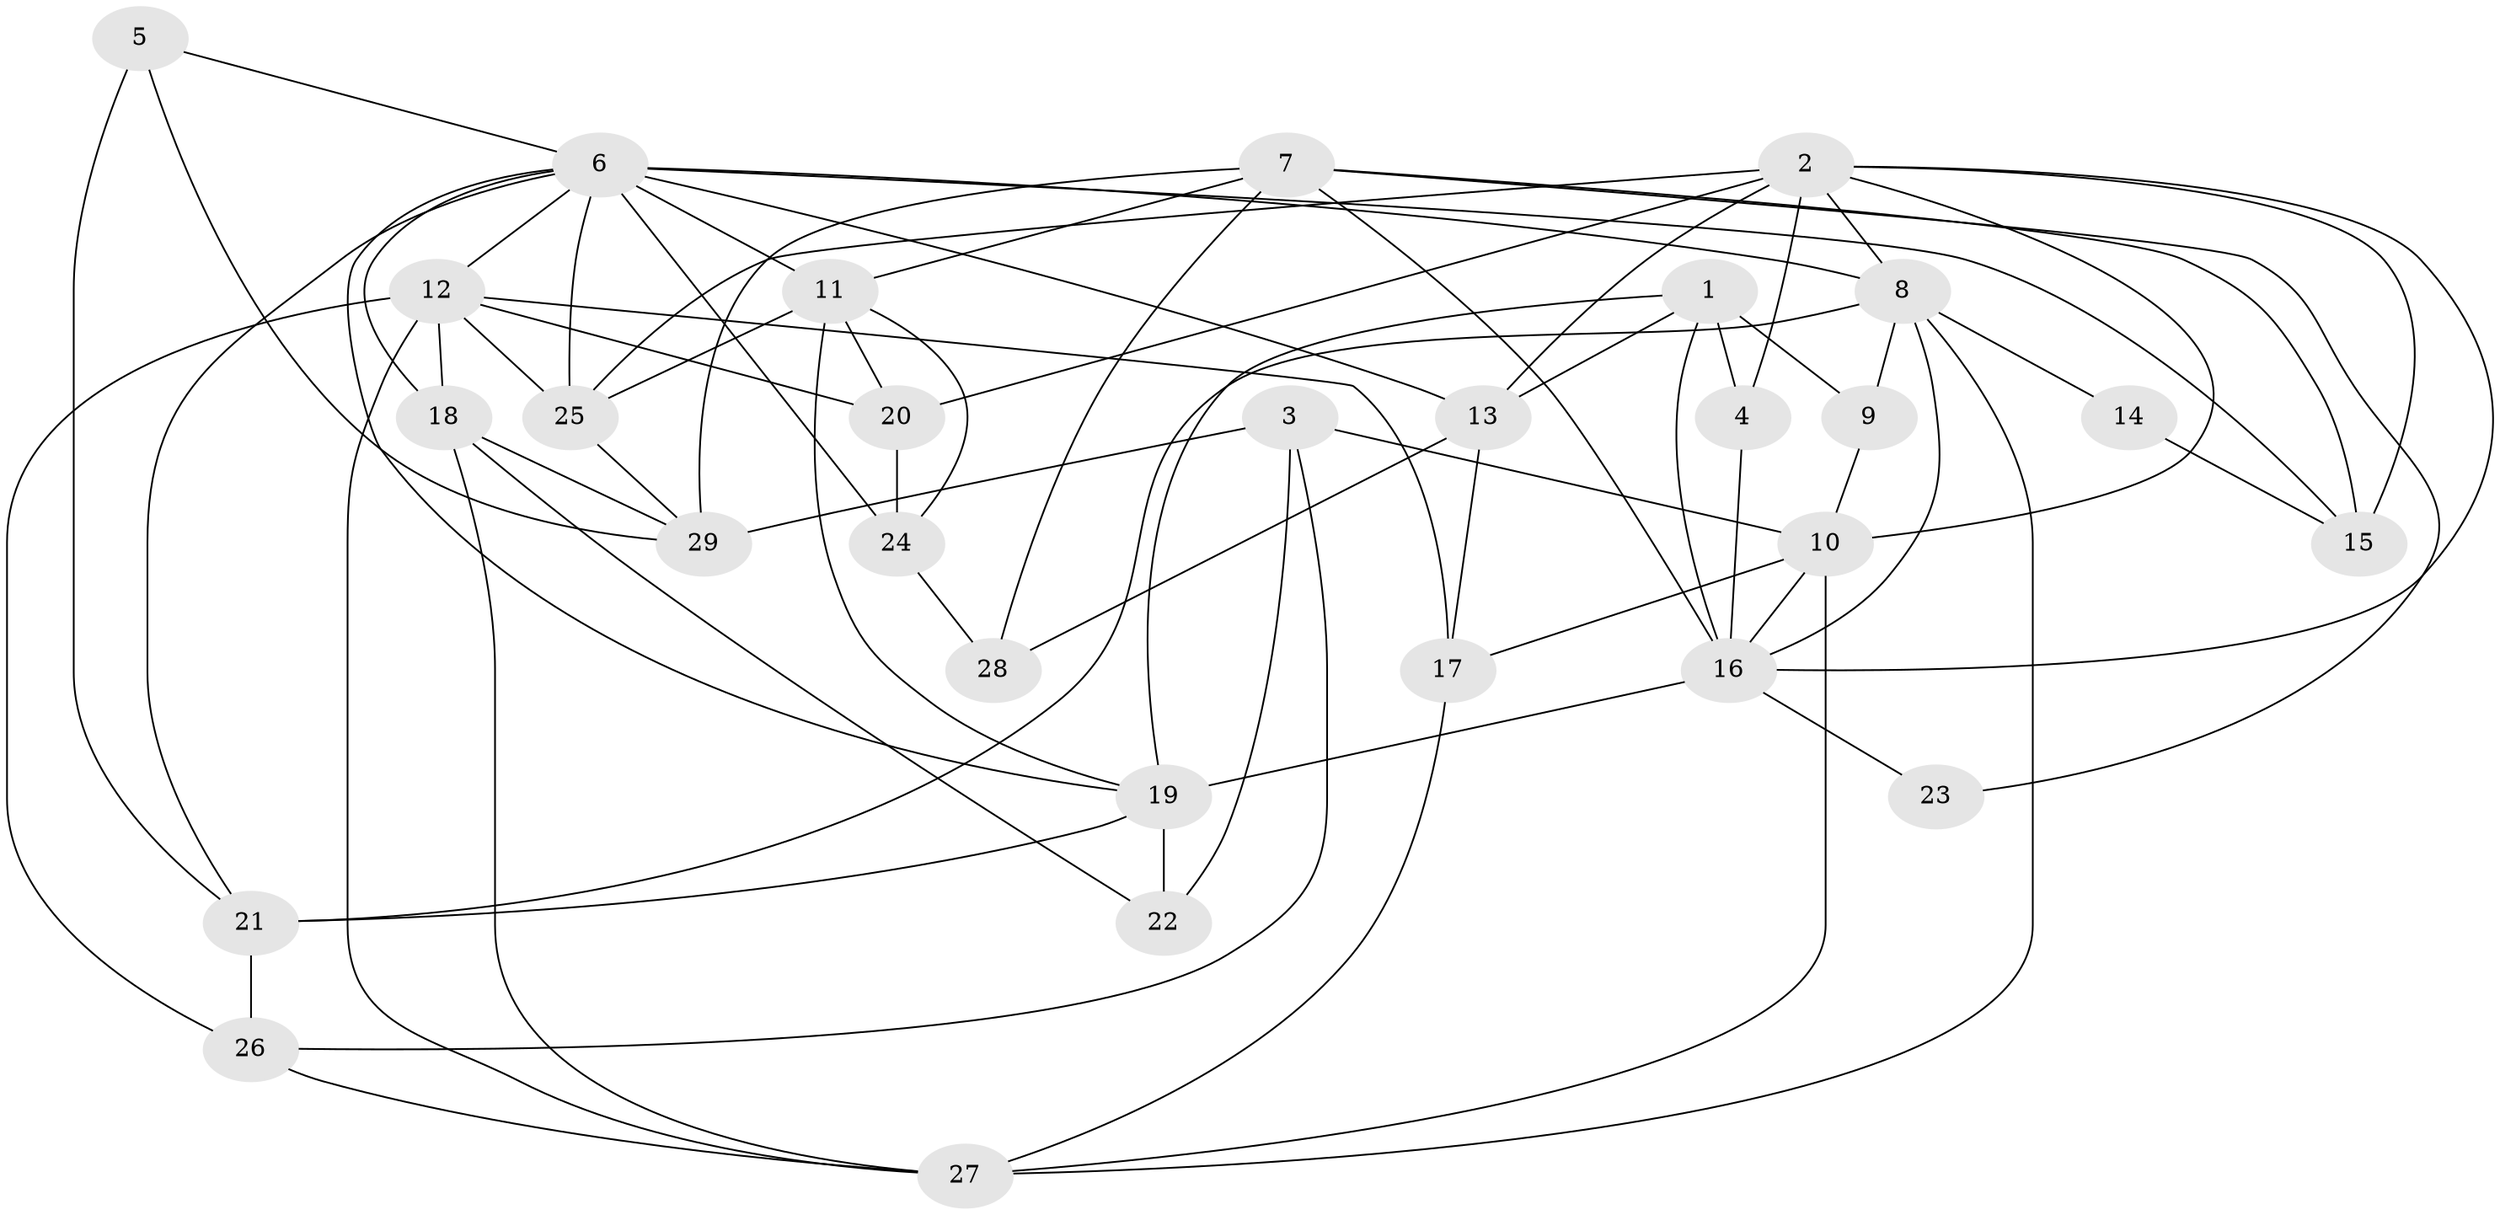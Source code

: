 // original degree distribution, {2: 0.2037037037037037, 3: 0.2037037037037037, 4: 0.3333333333333333, 5: 0.07407407407407407, 7: 0.09259259259259259, 8: 0.037037037037037035, 6: 0.05555555555555555}
// Generated by graph-tools (version 1.1) at 2025/37/03/04/25 23:37:01]
// undirected, 29 vertices, 72 edges
graph export_dot {
  node [color=gray90,style=filled];
  1;
  2;
  3;
  4;
  5;
  6;
  7;
  8;
  9;
  10;
  11;
  12;
  13;
  14;
  15;
  16;
  17;
  18;
  19;
  20;
  21;
  22;
  23;
  24;
  25;
  26;
  27;
  28;
  29;
  1 -- 4 [weight=1.0];
  1 -- 9 [weight=1.0];
  1 -- 13 [weight=1.0];
  1 -- 16 [weight=1.0];
  1 -- 19 [weight=1.0];
  2 -- 4 [weight=2.0];
  2 -- 8 [weight=1.0];
  2 -- 10 [weight=1.0];
  2 -- 13 [weight=1.0];
  2 -- 15 [weight=1.0];
  2 -- 16 [weight=1.0];
  2 -- 20 [weight=1.0];
  2 -- 25 [weight=1.0];
  3 -- 10 [weight=1.0];
  3 -- 22 [weight=1.0];
  3 -- 26 [weight=1.0];
  3 -- 29 [weight=2.0];
  4 -- 16 [weight=1.0];
  5 -- 6 [weight=1.0];
  5 -- 21 [weight=1.0];
  5 -- 29 [weight=1.0];
  6 -- 8 [weight=2.0];
  6 -- 11 [weight=1.0];
  6 -- 12 [weight=1.0];
  6 -- 13 [weight=1.0];
  6 -- 15 [weight=1.0];
  6 -- 18 [weight=1.0];
  6 -- 19 [weight=1.0];
  6 -- 21 [weight=1.0];
  6 -- 24 [weight=1.0];
  6 -- 25 [weight=1.0];
  7 -- 11 [weight=1.0];
  7 -- 15 [weight=2.0];
  7 -- 16 [weight=1.0];
  7 -- 23 [weight=1.0];
  7 -- 28 [weight=1.0];
  7 -- 29 [weight=2.0];
  8 -- 9 [weight=1.0];
  8 -- 14 [weight=2.0];
  8 -- 16 [weight=1.0];
  8 -- 21 [weight=1.0];
  8 -- 27 [weight=1.0];
  9 -- 10 [weight=1.0];
  10 -- 16 [weight=1.0];
  10 -- 17 [weight=1.0];
  10 -- 27 [weight=1.0];
  11 -- 19 [weight=2.0];
  11 -- 20 [weight=1.0];
  11 -- 24 [weight=1.0];
  11 -- 25 [weight=1.0];
  12 -- 17 [weight=1.0];
  12 -- 18 [weight=1.0];
  12 -- 20 [weight=1.0];
  12 -- 25 [weight=2.0];
  12 -- 26 [weight=1.0];
  12 -- 27 [weight=1.0];
  13 -- 17 [weight=1.0];
  13 -- 28 [weight=1.0];
  14 -- 15 [weight=1.0];
  16 -- 19 [weight=1.0];
  16 -- 23 [weight=1.0];
  17 -- 27 [weight=1.0];
  18 -- 22 [weight=1.0];
  18 -- 27 [weight=1.0];
  18 -- 29 [weight=1.0];
  19 -- 21 [weight=1.0];
  19 -- 22 [weight=1.0];
  20 -- 24 [weight=1.0];
  21 -- 26 [weight=2.0];
  24 -- 28 [weight=1.0];
  25 -- 29 [weight=1.0];
  26 -- 27 [weight=1.0];
}
